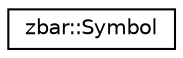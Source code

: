 digraph G
{
  edge [fontname="Helvetica",fontsize="10",labelfontname="Helvetica",labelfontsize="10"];
  node [fontname="Helvetica",fontsize="10",shape=record];
  rankdir=LR;
  Node1 [label="zbar::Symbol",height=0.2,width=0.4,color="black", fillcolor="white", style="filled",URL="$classzbar_1_1_symbol.html"];
}
